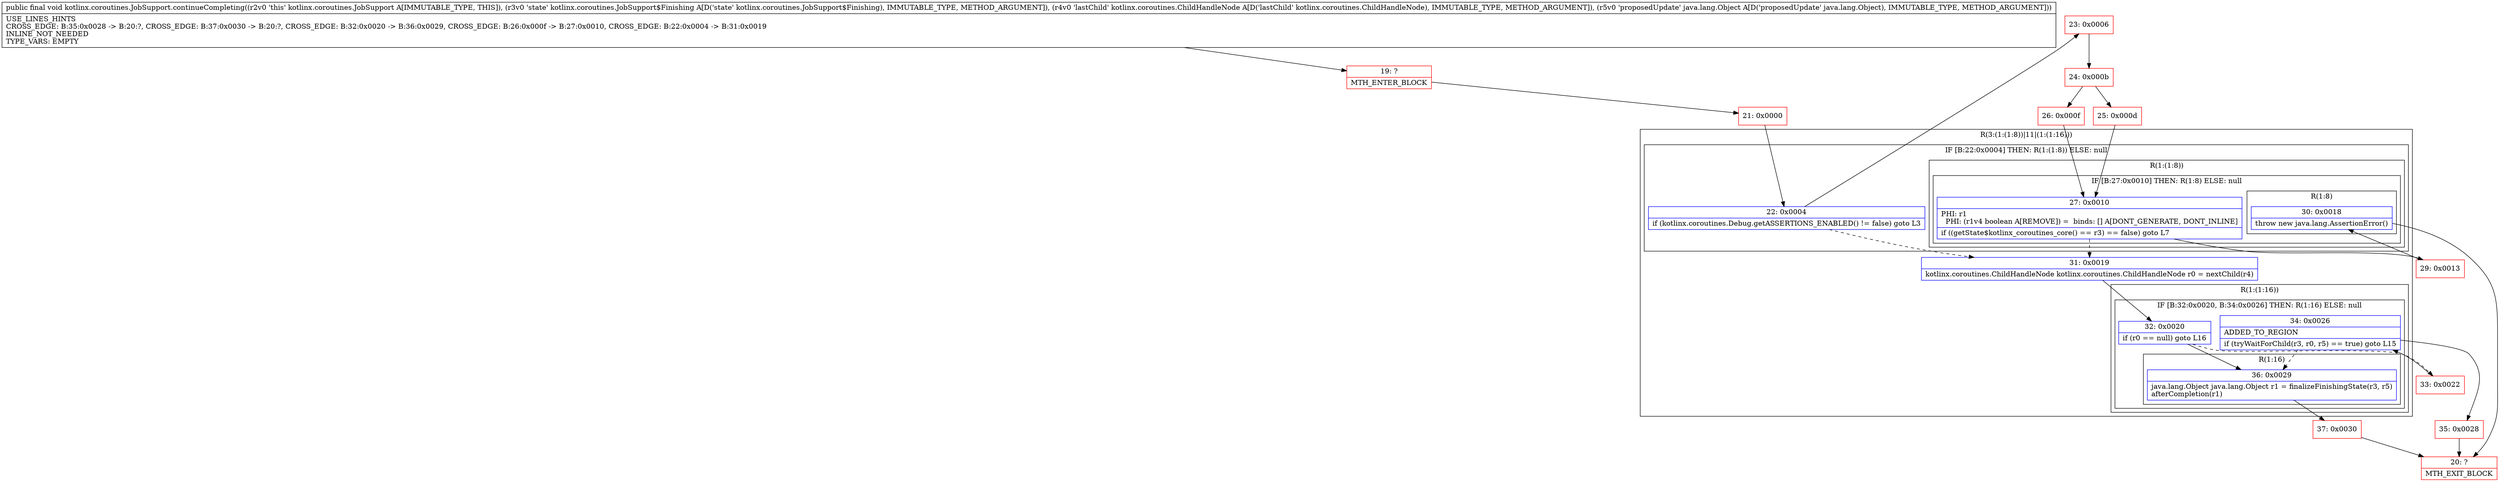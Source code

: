 digraph "CFG forkotlinx.coroutines.JobSupport.continueCompleting(Lkotlinx\/coroutines\/JobSupport$Finishing;Lkotlinx\/coroutines\/ChildHandleNode;Ljava\/lang\/Object;)V" {
subgraph cluster_Region_1629010977 {
label = "R(3:(1:(1:8))|11|(1:(1:16)))";
node [shape=record,color=blue];
subgraph cluster_IfRegion_1358348092 {
label = "IF [B:22:0x0004] THEN: R(1:(1:8)) ELSE: null";
node [shape=record,color=blue];
Node_22 [shape=record,label="{22\:\ 0x0004|if (kotlinx.coroutines.Debug.getASSERTIONS_ENABLED() != false) goto L3\l}"];
subgraph cluster_Region_2121578702 {
label = "R(1:(1:8))";
node [shape=record,color=blue];
subgraph cluster_IfRegion_441482299 {
label = "IF [B:27:0x0010] THEN: R(1:8) ELSE: null";
node [shape=record,color=blue];
Node_27 [shape=record,label="{27\:\ 0x0010|PHI: r1 \l  PHI: (r1v4 boolean A[REMOVE]) =  binds: [] A[DONT_GENERATE, DONT_INLINE]\l|if ((getState$kotlinx_coroutines_core() == r3) == false) goto L7\l}"];
subgraph cluster_Region_567661917 {
label = "R(1:8)";
node [shape=record,color=blue];
Node_30 [shape=record,label="{30\:\ 0x0018|throw new java.lang.AssertionError()\l}"];
}
}
}
}
Node_31 [shape=record,label="{31\:\ 0x0019|kotlinx.coroutines.ChildHandleNode kotlinx.coroutines.ChildHandleNode r0 = nextChild(r4)\l}"];
subgraph cluster_Region_1145012484 {
label = "R(1:(1:16))";
node [shape=record,color=blue];
subgraph cluster_IfRegion_1617733686 {
label = "IF [B:32:0x0020, B:34:0x0026] THEN: R(1:16) ELSE: null";
node [shape=record,color=blue];
Node_32 [shape=record,label="{32\:\ 0x0020|if (r0 == null) goto L16\l}"];
Node_34 [shape=record,label="{34\:\ 0x0026|ADDED_TO_REGION\l|if (tryWaitForChild(r3, r0, r5) == true) goto L15\l}"];
subgraph cluster_Region_1206865186 {
label = "R(1:16)";
node [shape=record,color=blue];
Node_36 [shape=record,label="{36\:\ 0x0029|java.lang.Object java.lang.Object r1 = finalizeFinishingState(r3, r5)\lafterCompletion(r1)\l}"];
}
}
}
}
Node_19 [shape=record,color=red,label="{19\:\ ?|MTH_ENTER_BLOCK\l}"];
Node_21 [shape=record,color=red,label="{21\:\ 0x0000}"];
Node_23 [shape=record,color=red,label="{23\:\ 0x0006}"];
Node_24 [shape=record,color=red,label="{24\:\ 0x000b}"];
Node_25 [shape=record,color=red,label="{25\:\ 0x000d}"];
Node_29 [shape=record,color=red,label="{29\:\ 0x0013}"];
Node_20 [shape=record,color=red,label="{20\:\ ?|MTH_EXIT_BLOCK\l}"];
Node_26 [shape=record,color=red,label="{26\:\ 0x000f}"];
Node_33 [shape=record,color=red,label="{33\:\ 0x0022}"];
Node_35 [shape=record,color=red,label="{35\:\ 0x0028}"];
Node_37 [shape=record,color=red,label="{37\:\ 0x0030}"];
MethodNode[shape=record,label="{public final void kotlinx.coroutines.JobSupport.continueCompleting((r2v0 'this' kotlinx.coroutines.JobSupport A[IMMUTABLE_TYPE, THIS]), (r3v0 'state' kotlinx.coroutines.JobSupport$Finishing A[D('state' kotlinx.coroutines.JobSupport$Finishing), IMMUTABLE_TYPE, METHOD_ARGUMENT]), (r4v0 'lastChild' kotlinx.coroutines.ChildHandleNode A[D('lastChild' kotlinx.coroutines.ChildHandleNode), IMMUTABLE_TYPE, METHOD_ARGUMENT]), (r5v0 'proposedUpdate' java.lang.Object A[D('proposedUpdate' java.lang.Object), IMMUTABLE_TYPE, METHOD_ARGUMENT]))  | USE_LINES_HINTS\lCROSS_EDGE: B:35:0x0028 \-\> B:20:?, CROSS_EDGE: B:37:0x0030 \-\> B:20:?, CROSS_EDGE: B:32:0x0020 \-\> B:36:0x0029, CROSS_EDGE: B:26:0x000f \-\> B:27:0x0010, CROSS_EDGE: B:22:0x0004 \-\> B:31:0x0019\lINLINE_NOT_NEEDED\lTYPE_VARS: EMPTY\l}"];
MethodNode -> Node_19;Node_22 -> Node_23;
Node_22 -> Node_31[style=dashed];
Node_27 -> Node_29;
Node_27 -> Node_31[style=dashed];
Node_30 -> Node_20;
Node_31 -> Node_32;
Node_32 -> Node_33[style=dashed];
Node_32 -> Node_36;
Node_34 -> Node_35;
Node_34 -> Node_36[style=dashed];
Node_36 -> Node_37;
Node_19 -> Node_21;
Node_21 -> Node_22;
Node_23 -> Node_24;
Node_24 -> Node_25;
Node_24 -> Node_26;
Node_25 -> Node_27;
Node_29 -> Node_30;
Node_26 -> Node_27;
Node_33 -> Node_34;
Node_35 -> Node_20;
Node_37 -> Node_20;
}

